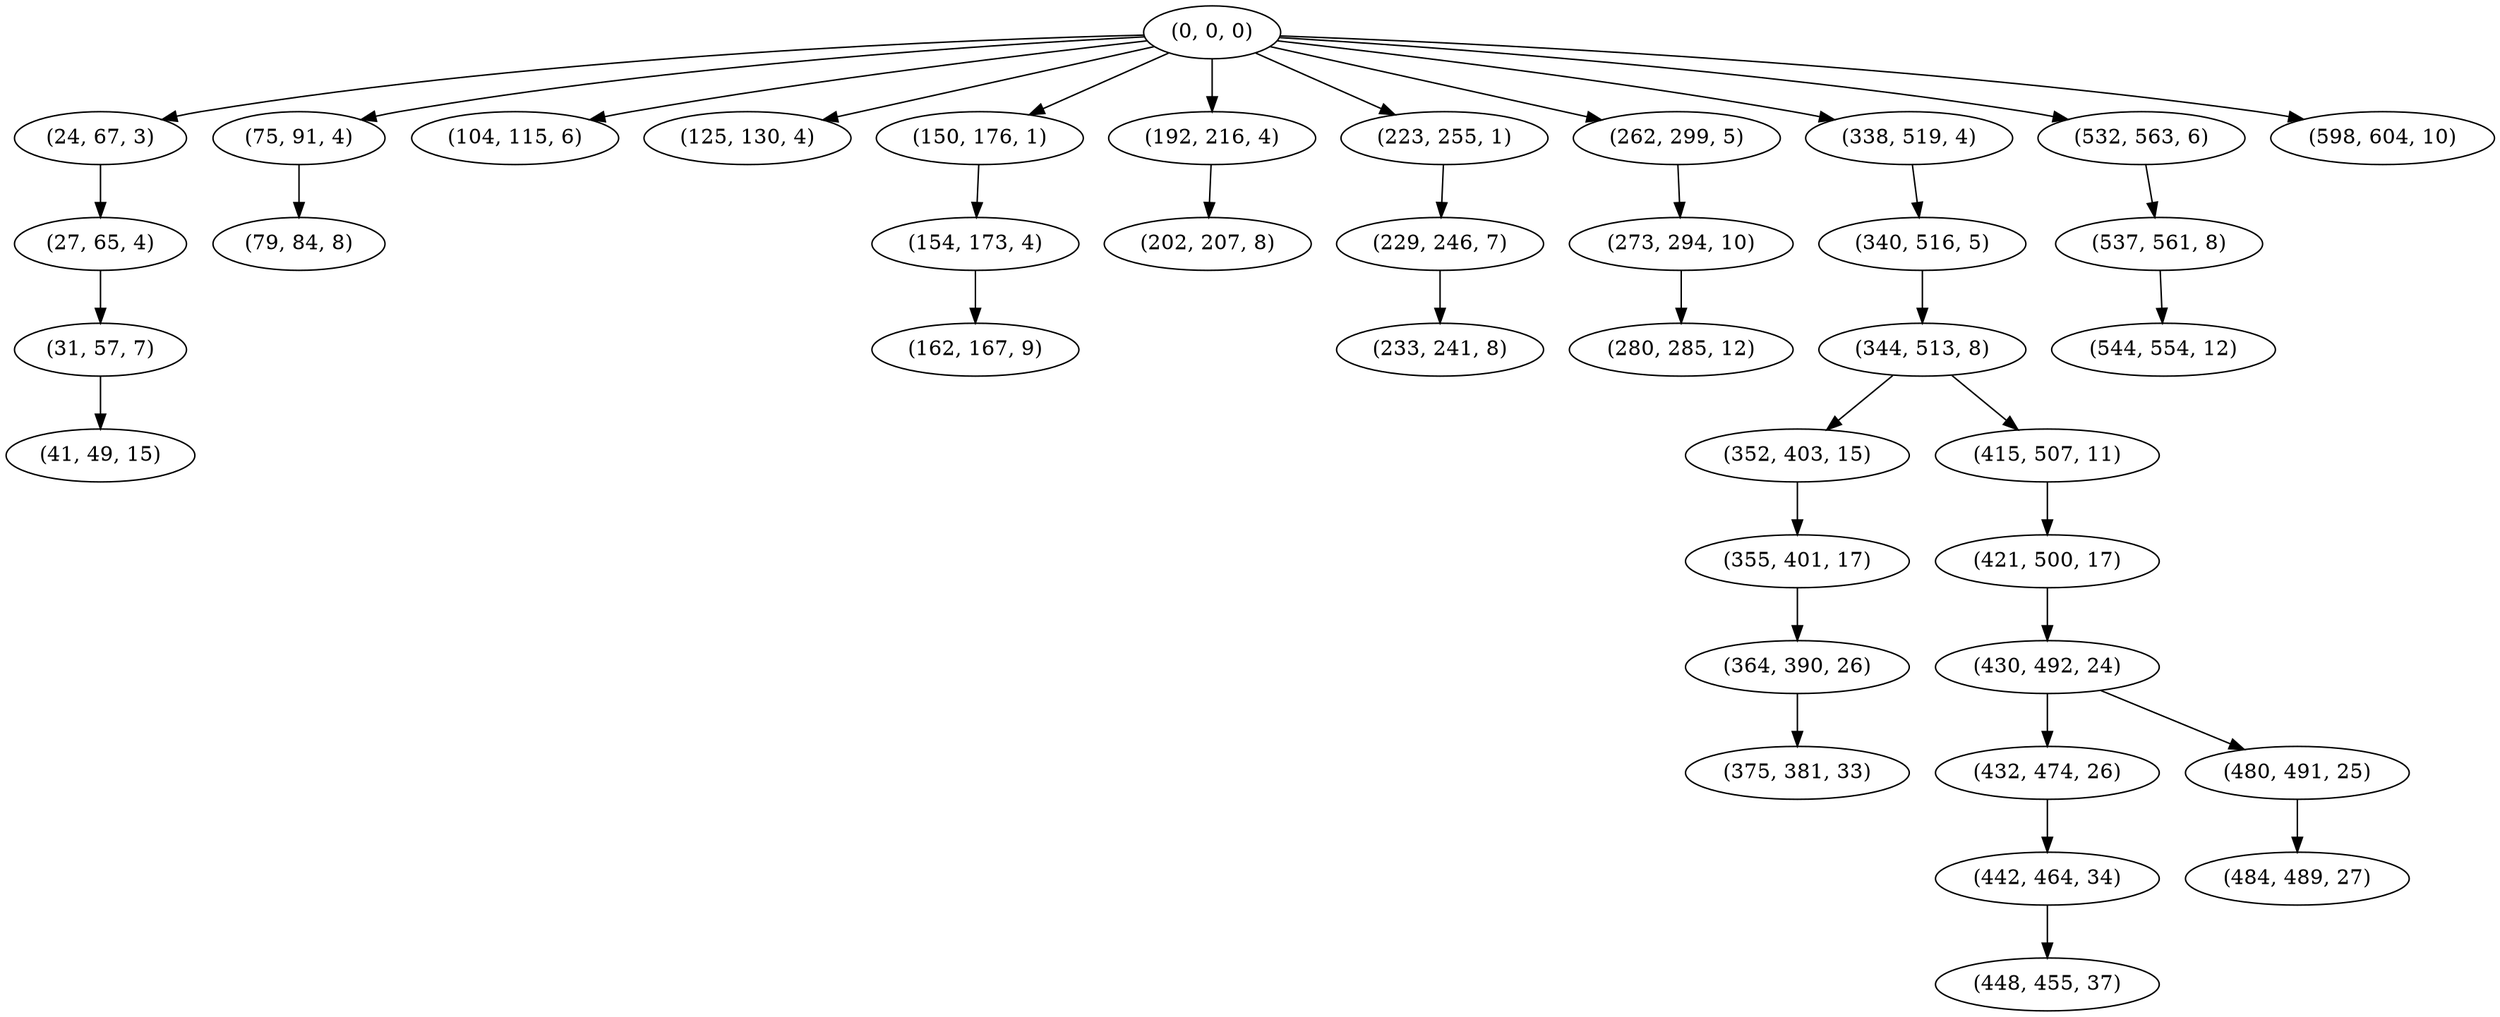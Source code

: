 digraph tree {
    "(0, 0, 0)";
    "(24, 67, 3)";
    "(27, 65, 4)";
    "(31, 57, 7)";
    "(41, 49, 15)";
    "(75, 91, 4)";
    "(79, 84, 8)";
    "(104, 115, 6)";
    "(125, 130, 4)";
    "(150, 176, 1)";
    "(154, 173, 4)";
    "(162, 167, 9)";
    "(192, 216, 4)";
    "(202, 207, 8)";
    "(223, 255, 1)";
    "(229, 246, 7)";
    "(233, 241, 8)";
    "(262, 299, 5)";
    "(273, 294, 10)";
    "(280, 285, 12)";
    "(338, 519, 4)";
    "(340, 516, 5)";
    "(344, 513, 8)";
    "(352, 403, 15)";
    "(355, 401, 17)";
    "(364, 390, 26)";
    "(375, 381, 33)";
    "(415, 507, 11)";
    "(421, 500, 17)";
    "(430, 492, 24)";
    "(432, 474, 26)";
    "(442, 464, 34)";
    "(448, 455, 37)";
    "(480, 491, 25)";
    "(484, 489, 27)";
    "(532, 563, 6)";
    "(537, 561, 8)";
    "(544, 554, 12)";
    "(598, 604, 10)";
    "(0, 0, 0)" -> "(24, 67, 3)";
    "(0, 0, 0)" -> "(75, 91, 4)";
    "(0, 0, 0)" -> "(104, 115, 6)";
    "(0, 0, 0)" -> "(125, 130, 4)";
    "(0, 0, 0)" -> "(150, 176, 1)";
    "(0, 0, 0)" -> "(192, 216, 4)";
    "(0, 0, 0)" -> "(223, 255, 1)";
    "(0, 0, 0)" -> "(262, 299, 5)";
    "(0, 0, 0)" -> "(338, 519, 4)";
    "(0, 0, 0)" -> "(532, 563, 6)";
    "(0, 0, 0)" -> "(598, 604, 10)";
    "(24, 67, 3)" -> "(27, 65, 4)";
    "(27, 65, 4)" -> "(31, 57, 7)";
    "(31, 57, 7)" -> "(41, 49, 15)";
    "(75, 91, 4)" -> "(79, 84, 8)";
    "(150, 176, 1)" -> "(154, 173, 4)";
    "(154, 173, 4)" -> "(162, 167, 9)";
    "(192, 216, 4)" -> "(202, 207, 8)";
    "(223, 255, 1)" -> "(229, 246, 7)";
    "(229, 246, 7)" -> "(233, 241, 8)";
    "(262, 299, 5)" -> "(273, 294, 10)";
    "(273, 294, 10)" -> "(280, 285, 12)";
    "(338, 519, 4)" -> "(340, 516, 5)";
    "(340, 516, 5)" -> "(344, 513, 8)";
    "(344, 513, 8)" -> "(352, 403, 15)";
    "(344, 513, 8)" -> "(415, 507, 11)";
    "(352, 403, 15)" -> "(355, 401, 17)";
    "(355, 401, 17)" -> "(364, 390, 26)";
    "(364, 390, 26)" -> "(375, 381, 33)";
    "(415, 507, 11)" -> "(421, 500, 17)";
    "(421, 500, 17)" -> "(430, 492, 24)";
    "(430, 492, 24)" -> "(432, 474, 26)";
    "(430, 492, 24)" -> "(480, 491, 25)";
    "(432, 474, 26)" -> "(442, 464, 34)";
    "(442, 464, 34)" -> "(448, 455, 37)";
    "(480, 491, 25)" -> "(484, 489, 27)";
    "(532, 563, 6)" -> "(537, 561, 8)";
    "(537, 561, 8)" -> "(544, 554, 12)";
}
